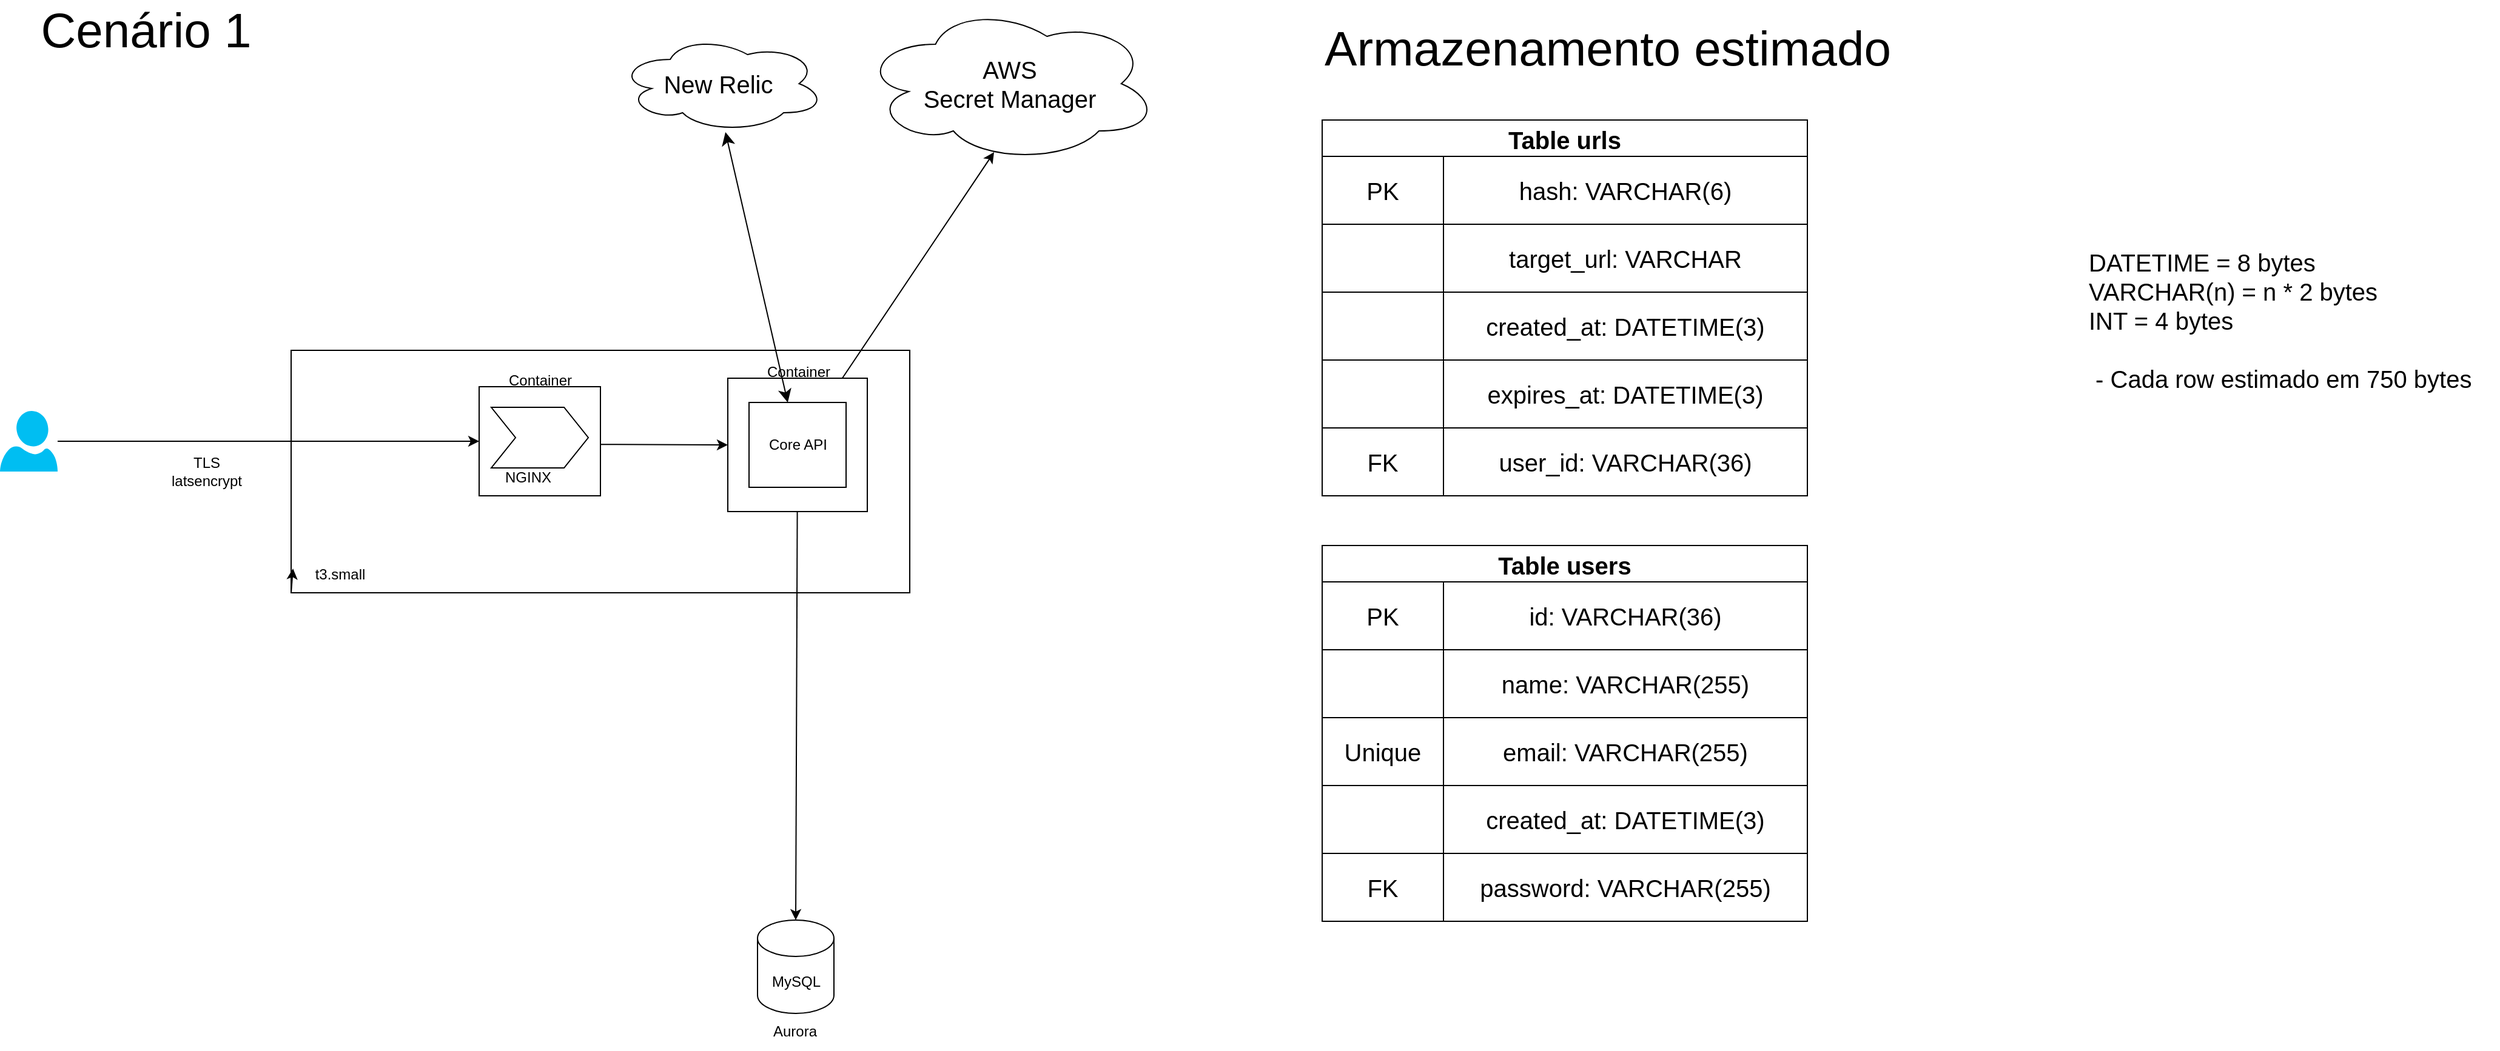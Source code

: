 <mxfile>
    <diagram id="iw8tILbxOcfsidWfIFgm" name="Page-1">
        <mxGraphModel dx="1004" dy="657" grid="1" gridSize="10" guides="1" tooltips="1" connect="1" arrows="1" fold="1" page="1" pageScale="1" pageWidth="5000" pageHeight="5000" math="0" shadow="0">
            <root>
                <mxCell id="0"/>
                <mxCell id="1" parent="0"/>
                <mxCell id="25" value="" style="whiteSpace=wrap;html=1;movable=1;resizable=1;rotatable=1;deletable=1;editable=1;connectable=1;" parent="1" vertex="1">
                    <mxGeometry x="270" y="320" width="510" height="200" as="geometry"/>
                </mxCell>
                <mxCell id="2" value="Cenário 1" style="text;html=1;align=center;verticalAlign=middle;resizable=0;points=[];autosize=50;strokeColor=none;fillColor=none;fontSize=40;" parent="1" vertex="1">
                    <mxGeometry x="110" y="40" width="80" height="30" as="geometry"/>
                </mxCell>
                <mxCell id="4" value="MySQL" style="shape=cylinder3;whiteSpace=wrap;html=1;boundedLbl=1;backgroundOutline=1;size=15;" parent="1" vertex="1">
                    <mxGeometry x="654.5" y="790" width="63" height="77" as="geometry"/>
                </mxCell>
                <mxCell id="12" style="edgeStyle=none;html=1;entryX=0.5;entryY=0;entryDx=0;entryDy=0;entryPerimeter=0;" parent="1" source="9" target="4" edge="1">
                    <mxGeometry relative="1" as="geometry"/>
                </mxCell>
                <mxCell id="182" style="edgeStyle=none;html=1;entryX=0.447;entryY=0.935;entryDx=0;entryDy=0;entryPerimeter=0;fontSize=20;" parent="1" source="9" target="180" edge="1">
                    <mxGeometry relative="1" as="geometry"/>
                </mxCell>
                <mxCell id="9" value="" style="whiteSpace=wrap;html=1;" parent="1" vertex="1">
                    <mxGeometry x="630" y="343" width="115" height="110" as="geometry"/>
                </mxCell>
                <mxCell id="10" value="Core API" style="whiteSpace=wrap;html=1;" parent="1" vertex="1">
                    <mxGeometry x="647.5" y="363" width="80" height="70" as="geometry"/>
                </mxCell>
                <mxCell id="13" value="Container" style="text;html=1;align=center;verticalAlign=middle;resizable=0;points=[];autosize=1;strokeColor=none;fillColor=none;" parent="1" vertex="1">
                    <mxGeometry x="647.5" y="323" width="80" height="30" as="geometry"/>
                </mxCell>
                <mxCell id="17" style="edgeStyle=none;html=1;entryX=0;entryY=0.5;entryDx=0;entryDy=0;" parent="1" source="14" target="18" edge="1">
                    <mxGeometry relative="1" as="geometry">
                        <mxPoint x="360" y="395" as="targetPoint"/>
                    </mxGeometry>
                </mxCell>
                <mxCell id="14" value="" style="verticalLabelPosition=bottom;html=1;verticalAlign=top;align=center;strokeColor=none;fillColor=#00BEF2;shape=mxgraph.azure.user;" parent="1" vertex="1">
                    <mxGeometry x="30" y="370" width="47.5" height="50" as="geometry"/>
                </mxCell>
                <mxCell id="15" value="TLS&lt;br&gt;latsencrypt" style="text;html=1;align=center;verticalAlign=middle;resizable=0;points=[];autosize=1;strokeColor=none;fillColor=none;" parent="1" vertex="1">
                    <mxGeometry x="160" y="400" width="80" height="40" as="geometry"/>
                </mxCell>
                <mxCell id="23" style="edgeStyle=none;html=1;entryX=0;entryY=0.5;entryDx=0;entryDy=0;" parent="1" target="9" edge="1">
                    <mxGeometry relative="1" as="geometry">
                        <mxPoint x="525" y="397.581" as="sourcePoint"/>
                        <mxPoint x="630" y="403" as="targetPoint"/>
                    </mxGeometry>
                </mxCell>
                <mxCell id="18" value="" style="whiteSpace=wrap;html=1;" parent="1" vertex="1">
                    <mxGeometry x="425" y="350" width="100" height="90" as="geometry"/>
                </mxCell>
                <mxCell id="19" value="" style="shape=step;perimeter=stepPerimeter;whiteSpace=wrap;html=1;fixedSize=1;" parent="1" vertex="1">
                    <mxGeometry x="435" y="367" width="80" height="50" as="geometry"/>
                </mxCell>
                <mxCell id="20" value="NGINX" style="text;html=1;align=center;verticalAlign=middle;resizable=0;points=[];autosize=1;strokeColor=none;fillColor=none;" parent="1" vertex="1">
                    <mxGeometry x="435" y="410" width="60" height="30" as="geometry"/>
                </mxCell>
                <mxCell id="21" value="Container" style="text;html=1;align=center;verticalAlign=middle;resizable=0;points=[];autosize=1;strokeColor=none;fillColor=none;" parent="1" vertex="1">
                    <mxGeometry x="435" y="330" width="80" height="30" as="geometry"/>
                </mxCell>
                <mxCell id="24" value="Aurora" style="text;html=1;align=center;verticalAlign=middle;resizable=0;points=[];autosize=1;strokeColor=none;fillColor=none;" parent="1" vertex="1">
                    <mxGeometry x="654.5" y="867" width="60" height="30" as="geometry"/>
                </mxCell>
                <mxCell id="26" style="edgeStyle=none;html=1;exitX=0;exitY=1;exitDx=0;exitDy=0;entryX=0.003;entryY=0.9;entryDx=0;entryDy=0;entryPerimeter=0;" parent="1" source="25" target="25" edge="1">
                    <mxGeometry relative="1" as="geometry"/>
                </mxCell>
                <mxCell id="29" value="t3.small" style="text;html=1;align=center;verticalAlign=middle;resizable=0;points=[];autosize=1;strokeColor=none;fillColor=none;" parent="1" vertex="1">
                    <mxGeometry x="280" y="490" width="60" height="30" as="geometry"/>
                </mxCell>
                <mxCell id="33" value="Armazenamento estimado" style="text;html=1;align=center;verticalAlign=middle;resizable=0;points=[];autosize=1;strokeColor=none;fillColor=none;fontSize=40;" parent="1" vertex="1">
                    <mxGeometry x="1110" y="40" width="490" height="60" as="geometry"/>
                </mxCell>
                <mxCell id="47" value="Table urls" style="shape=table;startSize=30;container=1;collapsible=0;childLayout=tableLayout;fontStyle=1;align=center;fontSize=20;" parent="1" vertex="1">
                    <mxGeometry x="1120" y="130" width="400" height="310" as="geometry"/>
                </mxCell>
                <mxCell id="48" value="" style="shape=tableRow;horizontal=0;startSize=0;swimlaneHead=0;swimlaneBody=0;top=0;left=0;bottom=0;right=0;collapsible=0;dropTarget=0;fillColor=none;points=[[0,0.5],[1,0.5]];portConstraint=eastwest;fontSize=20;" parent="47" vertex="1">
                    <mxGeometry y="30" width="400" height="56" as="geometry"/>
                </mxCell>
                <mxCell id="49" value="PK" style="shape=partialRectangle;html=1;whiteSpace=wrap;connectable=0;fillColor=none;top=0;left=0;bottom=0;right=0;overflow=hidden;fontSize=20;" parent="48" vertex="1">
                    <mxGeometry width="100" height="56" as="geometry">
                        <mxRectangle width="100" height="56" as="alternateBounds"/>
                    </mxGeometry>
                </mxCell>
                <mxCell id="50" value="hash: VARCHAR(6)" style="shape=partialRectangle;html=1;whiteSpace=wrap;connectable=0;fillColor=none;top=0;left=0;bottom=0;right=0;overflow=hidden;fontSize=20;" parent="48" vertex="1">
                    <mxGeometry x="100" width="300" height="56" as="geometry">
                        <mxRectangle width="300" height="56" as="alternateBounds"/>
                    </mxGeometry>
                </mxCell>
                <mxCell id="141" style="shape=tableRow;horizontal=0;startSize=0;swimlaneHead=0;swimlaneBody=0;top=0;left=0;bottom=0;right=0;collapsible=0;dropTarget=0;fillColor=none;points=[[0,0.5],[1,0.5]];portConstraint=eastwest;fontSize=20;" parent="47" vertex="1">
                    <mxGeometry y="86" width="400" height="56" as="geometry"/>
                </mxCell>
                <mxCell id="142" style="shape=partialRectangle;html=1;whiteSpace=wrap;connectable=0;fillColor=none;top=0;left=0;bottom=0;right=0;overflow=hidden;fontSize=20;" parent="141" vertex="1">
                    <mxGeometry width="100" height="56" as="geometry">
                        <mxRectangle width="100" height="56" as="alternateBounds"/>
                    </mxGeometry>
                </mxCell>
                <mxCell id="143" value="target_url: VARCHAR" style="shape=partialRectangle;html=1;whiteSpace=wrap;connectable=0;fillColor=none;top=0;left=0;bottom=0;right=0;overflow=hidden;fontSize=20;" parent="141" vertex="1">
                    <mxGeometry x="100" width="300" height="56" as="geometry">
                        <mxRectangle width="300" height="56" as="alternateBounds"/>
                    </mxGeometry>
                </mxCell>
                <mxCell id="145" style="shape=tableRow;horizontal=0;startSize=0;swimlaneHead=0;swimlaneBody=0;top=0;left=0;bottom=0;right=0;collapsible=0;dropTarget=0;fillColor=none;points=[[0,0.5],[1,0.5]];portConstraint=eastwest;fontSize=20;" parent="47" vertex="1">
                    <mxGeometry y="142" width="400" height="56" as="geometry"/>
                </mxCell>
                <mxCell id="146" style="shape=partialRectangle;html=1;whiteSpace=wrap;connectable=0;fillColor=none;top=0;left=0;bottom=0;right=0;overflow=hidden;fontSize=20;" parent="145" vertex="1">
                    <mxGeometry width="100" height="56" as="geometry">
                        <mxRectangle width="100" height="56" as="alternateBounds"/>
                    </mxGeometry>
                </mxCell>
                <mxCell id="147" value="created_at: DATETIME(3)" style="shape=partialRectangle;html=1;whiteSpace=wrap;connectable=0;fillColor=none;top=0;left=0;bottom=0;right=0;overflow=hidden;fontSize=20;" parent="145" vertex="1">
                    <mxGeometry x="100" width="300" height="56" as="geometry">
                        <mxRectangle width="300" height="56" as="alternateBounds"/>
                    </mxGeometry>
                </mxCell>
                <mxCell id="149" style="shape=tableRow;horizontal=0;startSize=0;swimlaneHead=0;swimlaneBody=0;top=0;left=0;bottom=0;right=0;collapsible=0;dropTarget=0;fillColor=none;points=[[0,0.5],[1,0.5]];portConstraint=eastwest;fontSize=20;" parent="47" vertex="1">
                    <mxGeometry y="198" width="400" height="56" as="geometry"/>
                </mxCell>
                <mxCell id="150" style="shape=partialRectangle;html=1;whiteSpace=wrap;connectable=0;fillColor=none;top=0;left=0;bottom=0;right=0;overflow=hidden;fontSize=20;" parent="149" vertex="1">
                    <mxGeometry width="100" height="56" as="geometry">
                        <mxRectangle width="100" height="56" as="alternateBounds"/>
                    </mxGeometry>
                </mxCell>
                <mxCell id="151" value="expires_at: DATETIME(3)" style="shape=partialRectangle;html=1;whiteSpace=wrap;connectable=0;fillColor=none;top=0;left=0;bottom=0;right=0;overflow=hidden;fontSize=20;" parent="149" vertex="1">
                    <mxGeometry x="100" width="300" height="56" as="geometry">
                        <mxRectangle width="300" height="56" as="alternateBounds"/>
                    </mxGeometry>
                </mxCell>
                <mxCell id="153" style="shape=tableRow;horizontal=0;startSize=0;swimlaneHead=0;swimlaneBody=0;top=0;left=0;bottom=0;right=0;collapsible=0;dropTarget=0;fillColor=none;points=[[0,0.5],[1,0.5]];portConstraint=eastwest;fontSize=20;" parent="47" vertex="1">
                    <mxGeometry y="254" width="400" height="56" as="geometry"/>
                </mxCell>
                <mxCell id="154" value="FK" style="shape=partialRectangle;html=1;whiteSpace=wrap;connectable=0;fillColor=none;top=0;left=0;bottom=0;right=0;overflow=hidden;fontSize=20;" parent="153" vertex="1">
                    <mxGeometry width="100" height="56" as="geometry">
                        <mxRectangle width="100" height="56" as="alternateBounds"/>
                    </mxGeometry>
                </mxCell>
                <mxCell id="155" value="user_id: VARCHAR(36)" style="shape=partialRectangle;html=1;whiteSpace=wrap;connectable=0;fillColor=none;top=0;left=0;bottom=0;right=0;overflow=hidden;fontSize=20;" parent="153" vertex="1">
                    <mxGeometry x="100" width="300" height="56" as="geometry">
                        <mxRectangle width="300" height="56" as="alternateBounds"/>
                    </mxGeometry>
                </mxCell>
                <mxCell id="157" value="Table users" style="shape=table;startSize=30;container=1;collapsible=0;childLayout=tableLayout;fontStyle=1;align=center;fontSize=20;" parent="1" vertex="1">
                    <mxGeometry x="1120" y="481" width="400" height="310" as="geometry"/>
                </mxCell>
                <mxCell id="158" value="" style="shape=tableRow;horizontal=0;startSize=0;swimlaneHead=0;swimlaneBody=0;top=0;left=0;bottom=0;right=0;collapsible=0;dropTarget=0;fillColor=none;points=[[0,0.5],[1,0.5]];portConstraint=eastwest;fontSize=20;" parent="157" vertex="1">
                    <mxGeometry y="30" width="400" height="56" as="geometry"/>
                </mxCell>
                <mxCell id="159" value="PK" style="shape=partialRectangle;html=1;whiteSpace=wrap;connectable=0;fillColor=none;top=0;left=0;bottom=0;right=0;overflow=hidden;fontSize=20;" parent="158" vertex="1">
                    <mxGeometry width="100" height="56" as="geometry">
                        <mxRectangle width="100" height="56" as="alternateBounds"/>
                    </mxGeometry>
                </mxCell>
                <mxCell id="160" value="id: VARCHAR(36)" style="shape=partialRectangle;html=1;whiteSpace=wrap;connectable=0;fillColor=none;top=0;left=0;bottom=0;right=0;overflow=hidden;fontSize=20;" parent="158" vertex="1">
                    <mxGeometry x="100" width="300" height="56" as="geometry">
                        <mxRectangle width="300" height="56" as="alternateBounds"/>
                    </mxGeometry>
                </mxCell>
                <mxCell id="161" style="shape=tableRow;horizontal=0;startSize=0;swimlaneHead=0;swimlaneBody=0;top=0;left=0;bottom=0;right=0;collapsible=0;dropTarget=0;fillColor=none;points=[[0,0.5],[1,0.5]];portConstraint=eastwest;fontSize=20;" parent="157" vertex="1">
                    <mxGeometry y="86" width="400" height="56" as="geometry"/>
                </mxCell>
                <mxCell id="162" style="shape=partialRectangle;html=1;whiteSpace=wrap;connectable=0;fillColor=none;top=0;left=0;bottom=0;right=0;overflow=hidden;fontSize=20;" parent="161" vertex="1">
                    <mxGeometry width="100" height="56" as="geometry">
                        <mxRectangle width="100" height="56" as="alternateBounds"/>
                    </mxGeometry>
                </mxCell>
                <mxCell id="163" value="name: VARCHAR(255)" style="shape=partialRectangle;html=1;whiteSpace=wrap;connectable=0;fillColor=none;top=0;left=0;bottom=0;right=0;overflow=hidden;fontSize=20;" parent="161" vertex="1">
                    <mxGeometry x="100" width="300" height="56" as="geometry">
                        <mxRectangle width="300" height="56" as="alternateBounds"/>
                    </mxGeometry>
                </mxCell>
                <mxCell id="164" style="shape=tableRow;horizontal=0;startSize=0;swimlaneHead=0;swimlaneBody=0;top=0;left=0;bottom=0;right=0;collapsible=0;dropTarget=0;fillColor=none;points=[[0,0.5],[1,0.5]];portConstraint=eastwest;fontSize=20;" parent="157" vertex="1">
                    <mxGeometry y="142" width="400" height="56" as="geometry"/>
                </mxCell>
                <mxCell id="165" value="Unique" style="shape=partialRectangle;html=1;whiteSpace=wrap;connectable=0;fillColor=none;top=0;left=0;bottom=0;right=0;overflow=hidden;fontSize=20;" parent="164" vertex="1">
                    <mxGeometry width="100" height="56" as="geometry">
                        <mxRectangle width="100" height="56" as="alternateBounds"/>
                    </mxGeometry>
                </mxCell>
                <mxCell id="166" value="email: VARCHAR(255)" style="shape=partialRectangle;html=1;whiteSpace=wrap;connectable=0;fillColor=none;top=0;left=0;bottom=0;right=0;overflow=hidden;fontSize=20;" parent="164" vertex="1">
                    <mxGeometry x="100" width="300" height="56" as="geometry">
                        <mxRectangle width="300" height="56" as="alternateBounds"/>
                    </mxGeometry>
                </mxCell>
                <mxCell id="167" style="shape=tableRow;horizontal=0;startSize=0;swimlaneHead=0;swimlaneBody=0;top=0;left=0;bottom=0;right=0;collapsible=0;dropTarget=0;fillColor=none;points=[[0,0.5],[1,0.5]];portConstraint=eastwest;fontSize=20;" parent="157" vertex="1">
                    <mxGeometry y="198" width="400" height="56" as="geometry"/>
                </mxCell>
                <mxCell id="168" style="shape=partialRectangle;html=1;whiteSpace=wrap;connectable=0;fillColor=none;top=0;left=0;bottom=0;right=0;overflow=hidden;fontSize=20;" parent="167" vertex="1">
                    <mxGeometry width="100" height="56" as="geometry">
                        <mxRectangle width="100" height="56" as="alternateBounds"/>
                    </mxGeometry>
                </mxCell>
                <mxCell id="169" value="created_at: DATETIME(3)" style="shape=partialRectangle;html=1;whiteSpace=wrap;connectable=0;fillColor=none;top=0;left=0;bottom=0;right=0;overflow=hidden;fontSize=20;" parent="167" vertex="1">
                    <mxGeometry x="100" width="300" height="56" as="geometry">
                        <mxRectangle width="300" height="56" as="alternateBounds"/>
                    </mxGeometry>
                </mxCell>
                <mxCell id="170" style="shape=tableRow;horizontal=0;startSize=0;swimlaneHead=0;swimlaneBody=0;top=0;left=0;bottom=0;right=0;collapsible=0;dropTarget=0;fillColor=none;points=[[0,0.5],[1,0.5]];portConstraint=eastwest;fontSize=20;" parent="157" vertex="1">
                    <mxGeometry y="254" width="400" height="56" as="geometry"/>
                </mxCell>
                <mxCell id="171" value="FK" style="shape=partialRectangle;html=1;whiteSpace=wrap;connectable=0;fillColor=none;top=0;left=0;bottom=0;right=0;overflow=hidden;fontSize=20;" parent="170" vertex="1">
                    <mxGeometry width="100" height="56" as="geometry">
                        <mxRectangle width="100" height="56" as="alternateBounds"/>
                    </mxGeometry>
                </mxCell>
                <mxCell id="172" value="password: VARCHAR(255)" style="shape=partialRectangle;html=1;whiteSpace=wrap;connectable=0;fillColor=none;top=0;left=0;bottom=0;right=0;overflow=hidden;fontSize=20;" parent="170" vertex="1">
                    <mxGeometry x="100" width="300" height="56" as="geometry">
                        <mxRectangle width="300" height="56" as="alternateBounds"/>
                    </mxGeometry>
                </mxCell>
                <mxCell id="175" value="DATETIME = 8 bytes&lt;br&gt;VARCHAR(n) = n * 2 bytes&lt;br&gt;INT = 4 bytes&lt;br&gt;&lt;br&gt;&amp;nbsp;- Cada row estimado em 750 bytes" style="text;html=1;align=left;verticalAlign=middle;resizable=0;points=[];autosize=1;strokeColor=none;fillColor=none;fontSize=20;flipH=0;flipV=1;" parent="1" vertex="1">
                    <mxGeometry x="1750" y="230" width="340" height="130" as="geometry"/>
                </mxCell>
                <mxCell id="177" value="New Relic&amp;nbsp;" style="ellipse;shape=cloud;whiteSpace=wrap;html=1;fontSize=20;" parent="1" vertex="1">
                    <mxGeometry x="540" y="60" width="170" height="80" as="geometry"/>
                </mxCell>
                <mxCell id="180" value="AWS &lt;br&gt;Secret Manager" style="ellipse;shape=cloud;whiteSpace=wrap;html=1;fontSize=20;" parent="1" vertex="1">
                    <mxGeometry x="740" y="35" width="245" height="130" as="geometry"/>
                </mxCell>
                <mxCell id="183" value="" style="edgeStyle=none;orthogonalLoop=1;jettySize=auto;html=1;endArrow=classic;startArrow=classic;endSize=8;startSize=8;exitX=0.518;exitY=1;exitDx=0;exitDy=0;exitPerimeter=0;" parent="1" source="177" target="10" edge="1">
                    <mxGeometry width="100" relative="1" as="geometry">
                        <mxPoint x="590" y="190" as="sourcePoint"/>
                        <mxPoint x="690" y="190" as="targetPoint"/>
                        <Array as="points"/>
                    </mxGeometry>
                </mxCell>
            </root>
        </mxGraphModel>
    </diagram>
</mxfile>